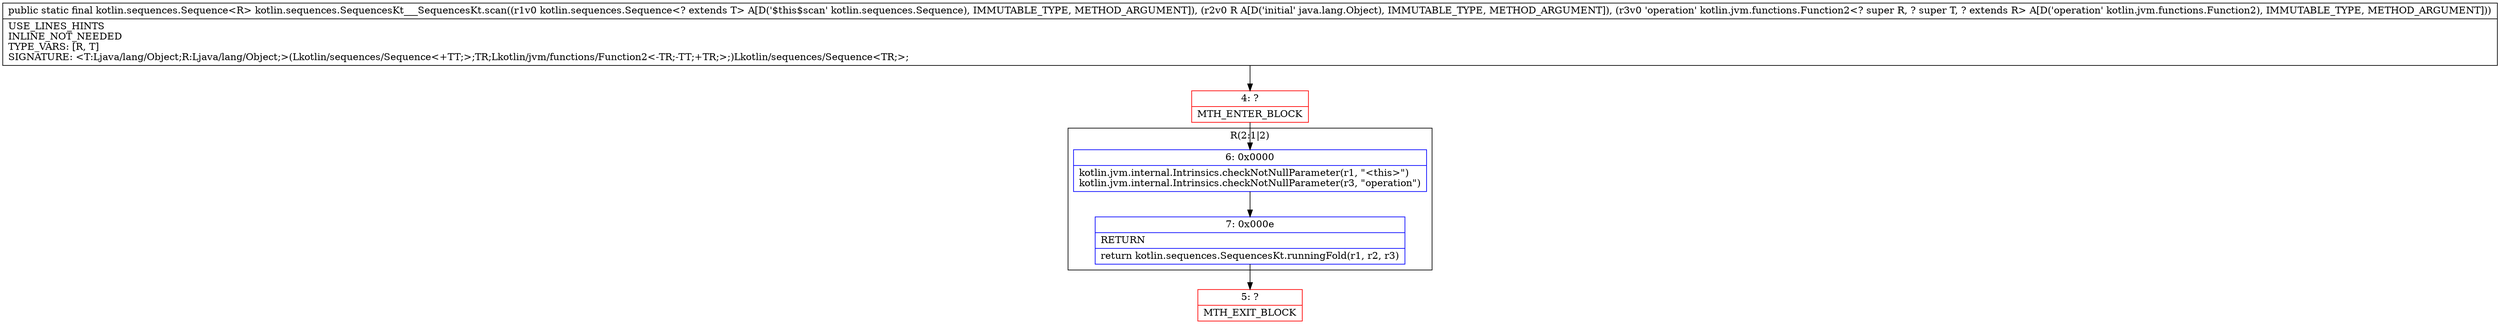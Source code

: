 digraph "CFG forkotlin.sequences.SequencesKt___SequencesKt.scan(Lkotlin\/sequences\/Sequence;Ljava\/lang\/Object;Lkotlin\/jvm\/functions\/Function2;)Lkotlin\/sequences\/Sequence;" {
subgraph cluster_Region_1479669270 {
label = "R(2:1|2)";
node [shape=record,color=blue];
Node_6 [shape=record,label="{6\:\ 0x0000|kotlin.jvm.internal.Intrinsics.checkNotNullParameter(r1, \"\<this\>\")\lkotlin.jvm.internal.Intrinsics.checkNotNullParameter(r3, \"operation\")\l}"];
Node_7 [shape=record,label="{7\:\ 0x000e|RETURN\l|return kotlin.sequences.SequencesKt.runningFold(r1, r2, r3)\l}"];
}
Node_4 [shape=record,color=red,label="{4\:\ ?|MTH_ENTER_BLOCK\l}"];
Node_5 [shape=record,color=red,label="{5\:\ ?|MTH_EXIT_BLOCK\l}"];
MethodNode[shape=record,label="{public static final kotlin.sequences.Sequence\<R\> kotlin.sequences.SequencesKt___SequencesKt.scan((r1v0 kotlin.sequences.Sequence\<? extends T\> A[D('$this$scan' kotlin.sequences.Sequence), IMMUTABLE_TYPE, METHOD_ARGUMENT]), (r2v0 R A[D('initial' java.lang.Object), IMMUTABLE_TYPE, METHOD_ARGUMENT]), (r3v0 'operation' kotlin.jvm.functions.Function2\<? super R, ? super T, ? extends R\> A[D('operation' kotlin.jvm.functions.Function2), IMMUTABLE_TYPE, METHOD_ARGUMENT]))  | USE_LINES_HINTS\lINLINE_NOT_NEEDED\lTYPE_VARS: [R, T]\lSIGNATURE: \<T:Ljava\/lang\/Object;R:Ljava\/lang\/Object;\>(Lkotlin\/sequences\/Sequence\<+TT;\>;TR;Lkotlin\/jvm\/functions\/Function2\<\-TR;\-TT;+TR;\>;)Lkotlin\/sequences\/Sequence\<TR;\>;\l}"];
MethodNode -> Node_4;Node_6 -> Node_7;
Node_7 -> Node_5;
Node_4 -> Node_6;
}

